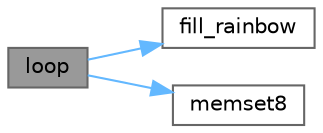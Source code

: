 digraph "loop"
{
 // INTERACTIVE_SVG=YES
 // LATEX_PDF_SIZE
  bgcolor="transparent";
  edge [fontname=Helvetica,fontsize=10,labelfontname=Helvetica,labelfontsize=10];
  node [fontname=Helvetica,fontsize=10,shape=box,height=0.2,width=0.4];
  rankdir="LR";
  Node1 [id="Node000001",label="loop",height=0.2,width=0.4,color="gray40", fillcolor="grey60", style="filled", fontcolor="black",tooltip=" "];
  Node1 -> Node2 [id="edge1_Node000001_Node000002",color="steelblue1",style="solid",tooltip=" "];
  Node2 [id="Node000002",label="fill_rainbow",height=0.2,width=0.4,color="grey40", fillcolor="white", style="filled",URL="$d1/dfb/colorutils_8h_a8cfac7f712d38ac9aa9bcd172283b453.html#a8cfac7f712d38ac9aa9bcd172283b453",tooltip="Fill a range of LEDs with a rainbow of colors."];
  Node1 -> Node3 [id="edge2_Node000001_Node000003",color="steelblue1",style="solid",tooltip=" "];
  Node3 [id="Node000003",label="memset8",height=0.2,width=0.4,color="grey40", fillcolor="white", style="filled",URL="$d6/de6/group___fast_memory_ga78fd4f882354956108ebaf92f74abd42.html#ga78fd4f882354956108ebaf92f74abd42",tooltip="Faster alternative to memset() on AVR."];
}
